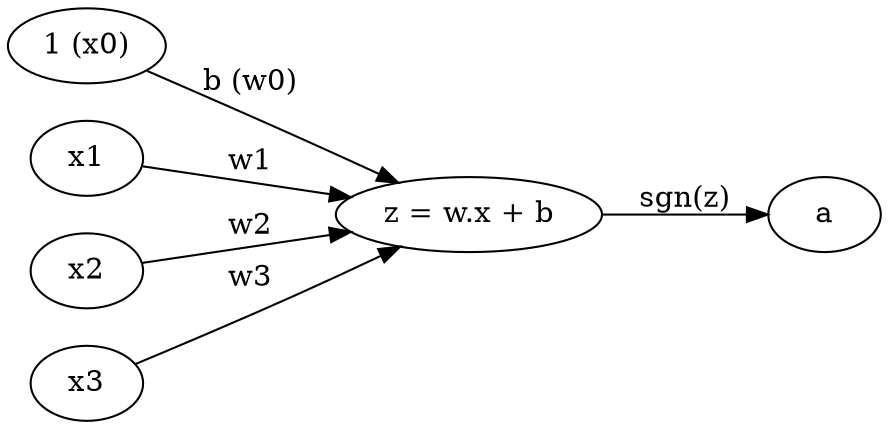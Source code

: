 digraph Neuron {
	graph [rankdir=LR]
		1 [label="1 (x0)"]
		x1
		x2
		x3
		z [label="z = w.x + b"]
		a
			x1 -> z [label=w1]
			x2 -> z [label=w2]
			x3 -> z [label=w3]
			1 -> z [label="b (w0)"]
			z -> a [label="sgn(z)"]
}